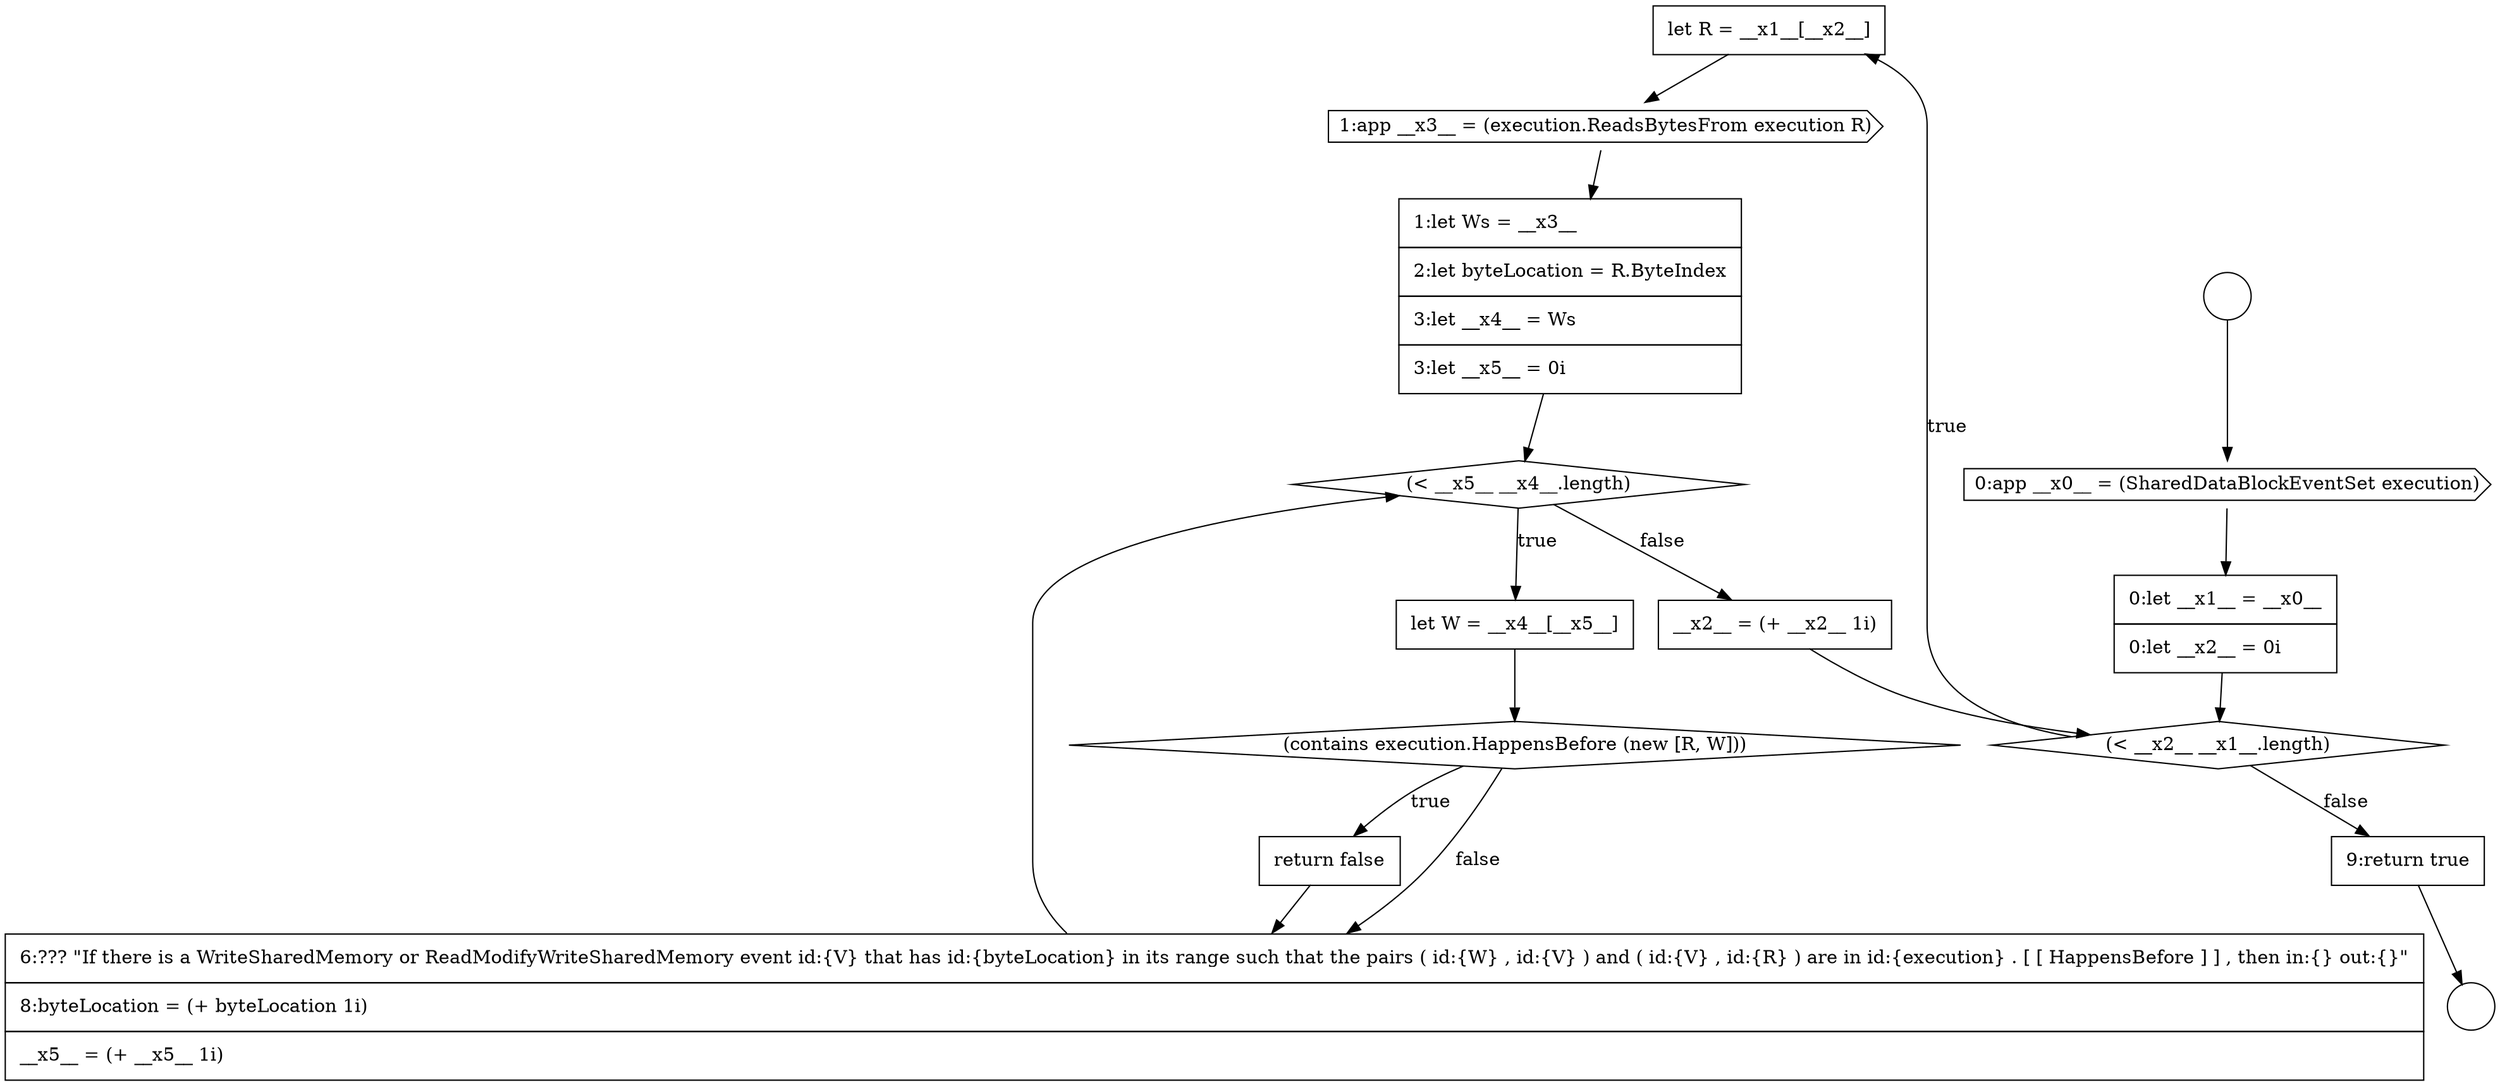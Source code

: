 digraph {
  node18893 [shape=none, margin=0, label=<<font color="black">
    <table border="0" cellborder="1" cellspacing="0" cellpadding="10">
      <tr><td align="left">let R = __x1__[__x2__]</td></tr>
    </table>
  </font>> color="black" fillcolor="white" style=filled]
  node18897 [shape=none, margin=0, label=<<font color="black">
    <table border="0" cellborder="1" cellspacing="0" cellpadding="10">
      <tr><td align="left">let W = __x4__[__x5__]</td></tr>
    </table>
  </font>> color="black" fillcolor="white" style=filled]
  node18889 [shape=circle label=" " color="black" fillcolor="white" style=filled]
  node18888 [shape=circle label=" " color="black" fillcolor="white" style=filled]
  node18896 [shape=diamond, label=<<font color="black">(&lt; __x5__ __x4__.length)</font>> color="black" fillcolor="white" style=filled]
  node18892 [shape=diamond, label=<<font color="black">(&lt; __x2__ __x1__.length)</font>> color="black" fillcolor="white" style=filled]
  node18902 [shape=none, margin=0, label=<<font color="black">
    <table border="0" cellborder="1" cellspacing="0" cellpadding="10">
      <tr><td align="left">9:return true</td></tr>
    </table>
  </font>> color="black" fillcolor="white" style=filled]
  node18899 [shape=none, margin=0, label=<<font color="black">
    <table border="0" cellborder="1" cellspacing="0" cellpadding="10">
      <tr><td align="left">return false</td></tr>
    </table>
  </font>> color="black" fillcolor="white" style=filled]
  node18895 [shape=none, margin=0, label=<<font color="black">
    <table border="0" cellborder="1" cellspacing="0" cellpadding="10">
      <tr><td align="left">1:let Ws = __x3__</td></tr>
      <tr><td align="left">2:let byteLocation = R.ByteIndex</td></tr>
      <tr><td align="left">3:let __x4__ = Ws</td></tr>
      <tr><td align="left">3:let __x5__ = 0i</td></tr>
    </table>
  </font>> color="black" fillcolor="white" style=filled]
  node18891 [shape=none, margin=0, label=<<font color="black">
    <table border="0" cellborder="1" cellspacing="0" cellpadding="10">
      <tr><td align="left">0:let __x1__ = __x0__</td></tr>
      <tr><td align="left">0:let __x2__ = 0i</td></tr>
    </table>
  </font>> color="black" fillcolor="white" style=filled]
  node18890 [shape=cds, label=<<font color="black">0:app __x0__ = (SharedDataBlockEventSet execution)</font>> color="black" fillcolor="white" style=filled]
  node18901 [shape=none, margin=0, label=<<font color="black">
    <table border="0" cellborder="1" cellspacing="0" cellpadding="10">
      <tr><td align="left">__x2__ = (+ __x2__ 1i)</td></tr>
    </table>
  </font>> color="black" fillcolor="white" style=filled]
  node18898 [shape=diamond, label=<<font color="black">(contains execution.HappensBefore (new [R, W]))</font>> color="black" fillcolor="white" style=filled]
  node18894 [shape=cds, label=<<font color="black">1:app __x3__ = (execution.ReadsBytesFrom execution R)</font>> color="black" fillcolor="white" style=filled]
  node18900 [shape=none, margin=0, label=<<font color="black">
    <table border="0" cellborder="1" cellspacing="0" cellpadding="10">
      <tr><td align="left">6:??? &quot;If there is a WriteSharedMemory or ReadModifyWriteSharedMemory event id:{V} that has id:{byteLocation} in its range such that the pairs ( id:{W} , id:{V} ) and ( id:{V} , id:{R} ) are in id:{execution} . [ [ HappensBefore ] ] , then in:{} out:{}&quot;</td></tr>
      <tr><td align="left">8:byteLocation = (+ byteLocation 1i)</td></tr>
      <tr><td align="left">__x5__ = (+ __x5__ 1i)</td></tr>
    </table>
  </font>> color="black" fillcolor="white" style=filled]
  node18899 -> node18900 [ color="black"]
  node18897 -> node18898 [ color="black"]
  node18902 -> node18889 [ color="black"]
  node18894 -> node18895 [ color="black"]
  node18901 -> node18892 [ color="black"]
  node18898 -> node18899 [label=<<font color="black">true</font>> color="black"]
  node18898 -> node18900 [label=<<font color="black">false</font>> color="black"]
  node18895 -> node18896 [ color="black"]
  node18888 -> node18890 [ color="black"]
  node18896 -> node18897 [label=<<font color="black">true</font>> color="black"]
  node18896 -> node18901 [label=<<font color="black">false</font>> color="black"]
  node18890 -> node18891 [ color="black"]
  node18900 -> node18896 [ color="black"]
  node18891 -> node18892 [ color="black"]
  node18892 -> node18893 [label=<<font color="black">true</font>> color="black"]
  node18892 -> node18902 [label=<<font color="black">false</font>> color="black"]
  node18893 -> node18894 [ color="black"]
}
